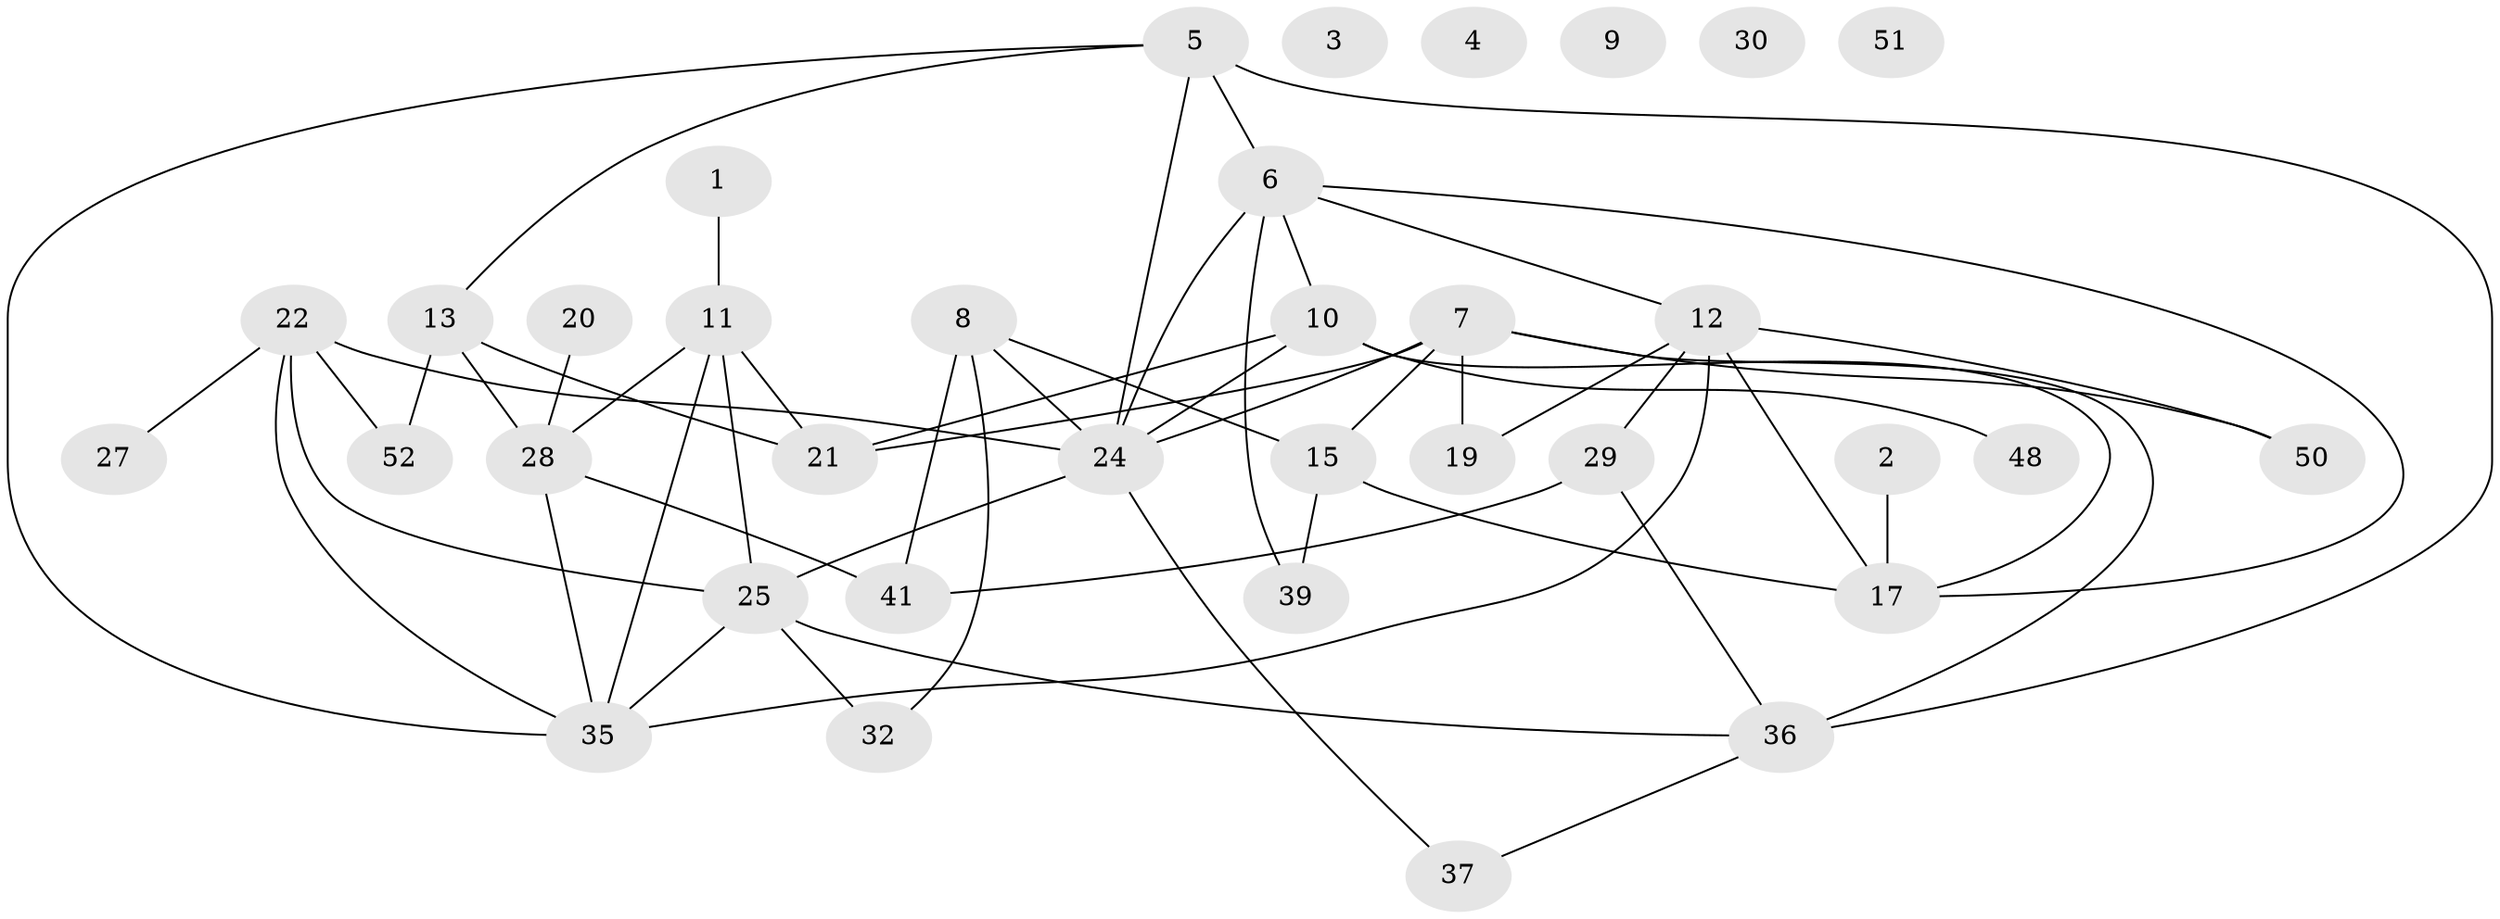 // original degree distribution, {1: 0.17857142857142858, 0: 0.07142857142857142, 4: 0.19642857142857142, 3: 0.21428571428571427, 6: 0.07142857142857142, 2: 0.17857142857142858, 5: 0.07142857142857142, 8: 0.017857142857142856}
// Generated by graph-tools (version 1.1) at 2025/41/03/06/25 10:41:23]
// undirected, 35 vertices, 56 edges
graph export_dot {
graph [start="1"]
  node [color=gray90,style=filled];
  1;
  2 [super="+14"];
  3;
  4 [super="+23"];
  5 [super="+53"];
  6 [super="+45"];
  7 [super="+43"];
  8;
  9;
  10 [super="+44"];
  11 [super="+31"];
  12 [super="+16"];
  13 [super="+18"];
  15 [super="+26"];
  17 [super="+38"];
  19 [super="+56"];
  20;
  21 [super="+46"];
  22 [super="+33"];
  24 [super="+42"];
  25 [super="+55"];
  27;
  28 [super="+34"];
  29;
  30;
  32;
  35 [super="+40"];
  36 [super="+54"];
  37;
  39 [super="+49"];
  41 [super="+47"];
  48;
  50;
  51;
  52;
  1 -- 11;
  2 -- 17;
  5 -- 36;
  5 -- 35;
  5 -- 24;
  5 -- 13;
  5 -- 6 [weight=2];
  6 -- 12;
  6 -- 39;
  6 -- 10 [weight=2];
  6 -- 17;
  6 -- 24;
  7 -- 19;
  7 -- 24 [weight=2];
  7 -- 50;
  7 -- 36;
  7 -- 21;
  7 -- 15;
  8 -- 32;
  8 -- 24;
  8 -- 15;
  8 -- 41;
  10 -- 21;
  10 -- 17;
  10 -- 48;
  10 -- 24;
  11 -- 35;
  11 -- 25;
  11 -- 28;
  11 -- 21;
  12 -- 17 [weight=2];
  12 -- 29;
  12 -- 50;
  12 -- 35;
  12 -- 19;
  13 -- 28;
  13 -- 52;
  13 -- 21;
  15 -- 17;
  15 -- 39;
  20 -- 28;
  22 -- 27;
  22 -- 52;
  22 -- 24;
  22 -- 25;
  22 -- 35;
  24 -- 25;
  24 -- 37;
  25 -- 32;
  25 -- 35;
  25 -- 36;
  28 -- 35;
  28 -- 41;
  29 -- 41;
  29 -- 36;
  36 -- 37;
}
